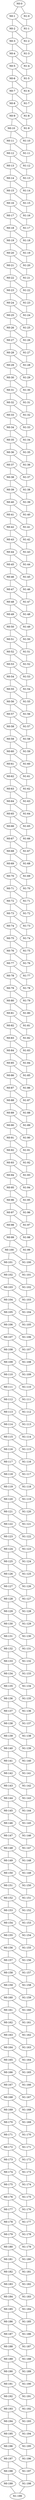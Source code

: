 graph G {
    "N0-0";
    "N0-1";
    "N0-2";
    "N0-3";
    "N0-4";
    "N0-5";
    "N0-6";
    "N0-7";
    "N0-8";
    "N0-9";
    "N0-10";
    "N0-11";
    "N0-12";
    "N0-13";
    "N0-14";
    "N0-15";
    "N0-16";
    "N0-17";
    "N0-18";
    "N0-19";
    "N0-20";
    "N0-21";
    "N0-22";
    "N0-23";
    "N0-24";
    "N0-25";
    "N0-26";
    "N0-27";
    "N0-28";
    "N0-29";
    "N0-30";
    "N0-31";
    "N0-32";
    "N0-33";
    "N0-34";
    "N0-35";
    "N0-36";
    "N0-37";
    "N0-38";
    "N0-39";
    "N0-40";
    "N0-41";
    "N0-42";
    "N0-43";
    "N0-44";
    "N0-45";
    "N0-46";
    "N0-47";
    "N0-48";
    "N0-49";
    "N0-50";
    "N0-51";
    "N0-52";
    "N0-53";
    "N0-54";
    "N0-55";
    "N0-56";
    "N0-57";
    "N0-58";
    "N0-59";
    "N0-60";
    "N0-61";
    "N0-62";
    "N0-63";
    "N0-64";
    "N0-65";
    "N0-66";
    "N0-67";
    "N0-68";
    "N0-69";
    "N0-70";
    "N0-71";
    "N0-72";
    "N0-73";
    "N0-74";
    "N0-75";
    "N0-76";
    "N0-77";
    "N0-78";
    "N0-79";
    "N0-80";
    "N0-81";
    "N0-82";
    "N0-83";
    "N0-84";
    "N0-85";
    "N0-86";
    "N0-87";
    "N0-88";
    "N0-89";
    "N0-90";
    "N0-91";
    "N0-92";
    "N0-93";
    "N0-94";
    "N0-95";
    "N0-96";
    "N0-97";
    "N0-98";
    "N0-99";
    "N0-100";
    "N0-101";
    "N0-102";
    "N0-103";
    "N0-104";
    "N0-105";
    "N0-106";
    "N0-107";
    "N0-108";
    "N0-109";
    "N0-110";
    "N0-111";
    "N0-112";
    "N0-113";
    "N0-114";
    "N0-115";
    "N0-116";
    "N0-117";
    "N0-118";
    "N0-119";
    "N0-120";
    "N0-121";
    "N0-122";
    "N0-123";
    "N0-124";
    "N0-125";
    "N0-126";
    "N0-127";
    "N0-128";
    "N0-129";
    "N0-130";
    "N0-131";
    "N0-132";
    "N0-133";
    "N0-134";
    "N0-135";
    "N0-136";
    "N0-137";
    "N0-138";
    "N0-139";
    "N0-140";
    "N0-141";
    "N0-142";
    "N0-143";
    "N0-144";
    "N0-145";
    "N0-146";
    "N0-147";
    "N0-148";
    "N0-149";
    "N0-150";
    "N0-151";
    "N0-152";
    "N0-153";
    "N0-154";
    "N0-155";
    "N0-156";
    "N0-157";
    "N0-158";
    "N0-159";
    "N0-160";
    "N0-161";
    "N0-162";
    "N0-163";
    "N0-164";
    "N0-165";
    "N0-166";
    "N0-167";
    "N0-168";
    "N0-169";
    "N0-170";
    "N0-171";
    "N0-172";
    "N0-173";
    "N0-174";
    "N0-175";
    "N0-176";
    "N0-177";
    "N0-178";
    "N0-179";
    "N0-180";
    "N0-181";
    "N0-182";
    "N0-183";
    "N0-184";
    "N0-185";
    "N0-186";
    "N0-187";
    "N0-188";
    "N0-189";
    "N0-190";
    "N0-191";
    "N0-192";
    "N0-193";
    "N0-194";
    "N0-195";
    "N0-196";
    "N0-197";
    "N0-198";
    "N0-199";
    "N1-0";
    "N1-1";
    "N1-2";
    "N1-3";
    "N1-4";
    "N1-5";
    "N1-6";
    "N1-7";
    "N1-8";
    "N1-9";
    "N1-10";
    "N1-11";
    "N1-12";
    "N1-13";
    "N1-14";
    "N1-15";
    "N1-16";
    "N1-17";
    "N1-18";
    "N1-19";
    "N1-20";
    "N1-21";
    "N1-22";
    "N1-23";
    "N1-24";
    "N1-25";
    "N1-26";
    "N1-27";
    "N1-28";
    "N1-29";
    "N1-30";
    "N1-31";
    "N1-32";
    "N1-33";
    "N1-34";
    "N1-35";
    "N1-36";
    "N1-37";
    "N1-38";
    "N1-39";
    "N1-40";
    "N1-41";
    "N1-42";
    "N1-43";
    "N1-44";
    "N1-45";
    "N1-46";
    "N1-47";
    "N1-48";
    "N1-49";
    "N1-50";
    "N1-51";
    "N1-52";
    "N1-53";
    "N1-54";
    "N1-55";
    "N1-56";
    "N1-57";
    "N1-58";
    "N1-59";
    "N1-60";
    "N1-61";
    "N1-62";
    "N1-63";
    "N1-64";
    "N1-65";
    "N1-66";
    "N1-67";
    "N1-68";
    "N1-69";
    "N1-70";
    "N1-71";
    "N1-72";
    "N1-73";
    "N1-74";
    "N1-75";
    "N1-76";
    "N1-77";
    "N1-78";
    "N1-79";
    "N1-80";
    "N1-81";
    "N1-82";
    "N1-83";
    "N1-84";
    "N1-85";
    "N1-86";
    "N1-87";
    "N1-88";
    "N1-89";
    "N1-90";
    "N1-91";
    "N1-92";
    "N1-93";
    "N1-94";
    "N1-95";
    "N1-96";
    "N1-97";
    "N1-98";
    "N1-99";
    "N1-100";
    "N1-101";
    "N1-102";
    "N1-103";
    "N1-104";
    "N1-105";
    "N1-106";
    "N1-107";
    "N1-108";
    "N1-109";
    "N1-110";
    "N1-111";
    "N1-112";
    "N1-113";
    "N1-114";
    "N1-115";
    "N1-116";
    "N1-117";
    "N1-118";
    "N1-119";
    "N1-120";
    "N1-121";
    "N1-122";
    "N1-123";
    "N1-124";
    "N1-125";
    "N1-126";
    "N1-127";
    "N1-128";
    "N1-129";
    "N1-130";
    "N1-131";
    "N1-132";
    "N1-133";
    "N1-134";
    "N1-135";
    "N1-136";
    "N1-137";
    "N1-138";
    "N1-139";
    "N1-140";
    "N1-141";
    "N1-142";
    "N1-143";
    "N1-144";
    "N1-145";
    "N1-146";
    "N1-147";
    "N1-148";
    "N1-149";
    "N1-150";
    "N1-151";
    "N1-152";
    "N1-153";
    "N1-154";
    "N1-155";
    "N1-156";
    "N1-157";
    "N1-158";
    "N1-159";
    "N1-160";
    "N1-161";
    "N1-162";
    "N1-163";
    "N1-164";
    "N1-165";
    "N1-166";
    "N1-167";
    "N1-168";
    "N1-169";
    "N1-170";
    "N1-171";
    "N1-172";
    "N1-173";
    "N1-174";
    "N1-175";
    "N1-176";
    "N1-177";
    "N1-178";
    "N1-179";
    "N1-180";
    "N1-181";
    "N1-182";
    "N1-183";
    "N1-184";
    "N1-185";
    "N1-186";
    "N1-187";
    "N1-188";
    "N1-189";
    "N1-190";
    "N1-191";
    "N1-192";
    "N1-193";
    "N1-194";
    "N1-195";
    "N1-196";
    "N1-197";
    "N1-198";
    "N1-199";
    "N0-0" -- "N1-0";
    "N0-0" -- "N0-1";
    "N0-1" -- "N1-1";
    "N0-1" -- "N0-2";
    "N0-2" -- "N1-2";
    "N0-2" -- "N0-3";
    "N0-3" -- "N1-3";
    "N0-3" -- "N0-4";
    "N0-4" -- "N1-4";
    "N0-4" -- "N0-5";
    "N0-5" -- "N1-5";
    "N0-5" -- "N0-6";
    "N0-6" -- "N1-6";
    "N0-6" -- "N0-7";
    "N0-7" -- "N1-7";
    "N0-7" -- "N0-8";
    "N0-8" -- "N1-8";
    "N0-8" -- "N0-9";
    "N0-9" -- "N1-9";
    "N0-9" -- "N0-10";
    "N0-10" -- "N1-10";
    "N0-10" -- "N0-11";
    "N0-11" -- "N1-11";
    "N0-11" -- "N0-12";
    "N0-12" -- "N1-12";
    "N0-12" -- "N0-13";
    "N0-13" -- "N1-13";
    "N0-13" -- "N0-14";
    "N0-14" -- "N1-14";
    "N0-14" -- "N0-15";
    "N0-15" -- "N1-15";
    "N0-15" -- "N0-16";
    "N0-16" -- "N1-16";
    "N0-16" -- "N0-17";
    "N0-17" -- "N1-17";
    "N0-17" -- "N0-18";
    "N0-18" -- "N1-18";
    "N0-18" -- "N0-19";
    "N0-19" -- "N1-19";
    "N0-19" -- "N0-20";
    "N0-20" -- "N1-20";
    "N0-20" -- "N0-21";
    "N0-21" -- "N1-21";
    "N0-21" -- "N0-22";
    "N0-22" -- "N1-22";
    "N0-22" -- "N0-23";
    "N0-23" -- "N1-23";
    "N0-23" -- "N0-24";
    "N0-24" -- "N1-24";
    "N0-24" -- "N0-25";
    "N0-25" -- "N1-25";
    "N0-25" -- "N0-26";
    "N0-26" -- "N1-26";
    "N0-26" -- "N0-27";
    "N0-27" -- "N1-27";
    "N0-27" -- "N0-28";
    "N0-28" -- "N1-28";
    "N0-28" -- "N0-29";
    "N0-29" -- "N1-29";
    "N0-29" -- "N0-30";
    "N0-30" -- "N1-30";
    "N0-30" -- "N0-31";
    "N0-31" -- "N1-31";
    "N0-31" -- "N0-32";
    "N0-32" -- "N1-32";
    "N0-32" -- "N0-33";
    "N0-33" -- "N1-33";
    "N0-33" -- "N0-34";
    "N0-34" -- "N1-34";
    "N0-34" -- "N0-35";
    "N0-35" -- "N1-35";
    "N0-35" -- "N0-36";
    "N0-36" -- "N1-36";
    "N0-36" -- "N0-37";
    "N0-37" -- "N1-37";
    "N0-37" -- "N0-38";
    "N0-38" -- "N1-38";
    "N0-38" -- "N0-39";
    "N0-39" -- "N1-39";
    "N0-39" -- "N0-40";
    "N0-40" -- "N1-40";
    "N0-40" -- "N0-41";
    "N0-41" -- "N1-41";
    "N0-41" -- "N0-42";
    "N0-42" -- "N1-42";
    "N0-42" -- "N0-43";
    "N0-43" -- "N1-43";
    "N0-43" -- "N0-44";
    "N0-44" -- "N1-44";
    "N0-44" -- "N0-45";
    "N0-45" -- "N1-45";
    "N0-45" -- "N0-46";
    "N0-46" -- "N1-46";
    "N0-46" -- "N0-47";
    "N0-47" -- "N1-47";
    "N0-47" -- "N0-48";
    "N0-48" -- "N1-48";
    "N0-48" -- "N0-49";
    "N0-49" -- "N1-49";
    "N0-49" -- "N0-50";
    "N0-50" -- "N1-50";
    "N0-50" -- "N0-51";
    "N0-51" -- "N1-51";
    "N0-51" -- "N0-52";
    "N0-52" -- "N1-52";
    "N0-52" -- "N0-53";
    "N0-53" -- "N1-53";
    "N0-53" -- "N0-54";
    "N0-54" -- "N1-54";
    "N0-54" -- "N0-55";
    "N0-55" -- "N1-55";
    "N0-55" -- "N0-56";
    "N0-56" -- "N1-56";
    "N0-56" -- "N0-57";
    "N0-57" -- "N1-57";
    "N0-57" -- "N0-58";
    "N0-58" -- "N1-58";
    "N0-58" -- "N0-59";
    "N0-59" -- "N1-59";
    "N0-59" -- "N0-60";
    "N0-60" -- "N1-60";
    "N0-60" -- "N0-61";
    "N0-61" -- "N1-61";
    "N0-61" -- "N0-62";
    "N0-62" -- "N1-62";
    "N0-62" -- "N0-63";
    "N0-63" -- "N1-63";
    "N0-63" -- "N0-64";
    "N0-64" -- "N1-64";
    "N0-64" -- "N0-65";
    "N0-65" -- "N1-65";
    "N0-65" -- "N0-66";
    "N0-66" -- "N1-66";
    "N0-66" -- "N0-67";
    "N0-67" -- "N1-67";
    "N0-67" -- "N0-68";
    "N0-68" -- "N1-68";
    "N0-68" -- "N0-69";
    "N0-69" -- "N1-69";
    "N0-69" -- "N0-70";
    "N0-70" -- "N1-70";
    "N0-70" -- "N0-71";
    "N0-71" -- "N1-71";
    "N0-71" -- "N0-72";
    "N0-72" -- "N1-72";
    "N0-72" -- "N0-73";
    "N0-73" -- "N1-73";
    "N0-73" -- "N0-74";
    "N0-74" -- "N1-74";
    "N0-74" -- "N0-75";
    "N0-75" -- "N1-75";
    "N0-75" -- "N0-76";
    "N0-76" -- "N1-76";
    "N0-76" -- "N0-77";
    "N0-77" -- "N1-77";
    "N0-77" -- "N0-78";
    "N0-78" -- "N1-78";
    "N0-78" -- "N0-79";
    "N0-79" -- "N1-79";
    "N0-79" -- "N0-80";
    "N0-80" -- "N1-80";
    "N0-80" -- "N0-81";
    "N0-81" -- "N1-81";
    "N0-81" -- "N0-82";
    "N0-82" -- "N1-82";
    "N0-82" -- "N0-83";
    "N0-83" -- "N1-83";
    "N0-83" -- "N0-84";
    "N0-84" -- "N1-84";
    "N0-84" -- "N0-85";
    "N0-85" -- "N1-85";
    "N0-85" -- "N0-86";
    "N0-86" -- "N1-86";
    "N0-86" -- "N0-87";
    "N0-87" -- "N1-87";
    "N0-87" -- "N0-88";
    "N0-88" -- "N1-88";
    "N0-88" -- "N0-89";
    "N0-89" -- "N1-89";
    "N0-89" -- "N0-90";
    "N0-90" -- "N1-90";
    "N0-90" -- "N0-91";
    "N0-91" -- "N1-91";
    "N0-91" -- "N0-92";
    "N0-92" -- "N1-92";
    "N0-92" -- "N0-93";
    "N0-93" -- "N1-93";
    "N0-93" -- "N0-94";
    "N0-94" -- "N1-94";
    "N0-94" -- "N0-95";
    "N0-95" -- "N1-95";
    "N0-95" -- "N0-96";
    "N0-96" -- "N1-96";
    "N0-96" -- "N0-97";
    "N0-97" -- "N1-97";
    "N0-97" -- "N0-98";
    "N0-98" -- "N1-98";
    "N0-98" -- "N0-99";
    "N0-99" -- "N1-99";
    "N0-99" -- "N0-100";
    "N0-100" -- "N1-100";
    "N0-100" -- "N0-101";
    "N0-101" -- "N1-101";
    "N0-101" -- "N0-102";
    "N0-102" -- "N1-102";
    "N0-102" -- "N0-103";
    "N0-103" -- "N1-103";
    "N0-103" -- "N0-104";
    "N0-104" -- "N1-104";
    "N0-104" -- "N0-105";
    "N0-105" -- "N1-105";
    "N0-105" -- "N0-106";
    "N0-106" -- "N1-106";
    "N0-106" -- "N0-107";
    "N0-107" -- "N1-107";
    "N0-107" -- "N0-108";
    "N0-108" -- "N1-108";
    "N0-108" -- "N0-109";
    "N0-109" -- "N1-109";
    "N0-109" -- "N0-110";
    "N0-110" -- "N1-110";
    "N0-110" -- "N0-111";
    "N0-111" -- "N1-111";
    "N0-111" -- "N0-112";
    "N0-112" -- "N1-112";
    "N0-112" -- "N0-113";
    "N0-113" -- "N1-113";
    "N0-113" -- "N0-114";
    "N0-114" -- "N1-114";
    "N0-114" -- "N0-115";
    "N0-115" -- "N1-115";
    "N0-115" -- "N0-116";
    "N0-116" -- "N1-116";
    "N0-116" -- "N0-117";
    "N0-117" -- "N1-117";
    "N0-117" -- "N0-118";
    "N0-118" -- "N1-118";
    "N0-118" -- "N0-119";
    "N0-119" -- "N1-119";
    "N0-119" -- "N0-120";
    "N0-120" -- "N1-120";
    "N0-120" -- "N0-121";
    "N0-121" -- "N1-121";
    "N0-121" -- "N0-122";
    "N0-122" -- "N1-122";
    "N0-122" -- "N0-123";
    "N0-123" -- "N1-123";
    "N0-123" -- "N0-124";
    "N0-124" -- "N1-124";
    "N0-124" -- "N0-125";
    "N0-125" -- "N1-125";
    "N0-125" -- "N0-126";
    "N0-126" -- "N1-126";
    "N0-126" -- "N0-127";
    "N0-127" -- "N1-127";
    "N0-127" -- "N0-128";
    "N0-128" -- "N1-128";
    "N0-128" -- "N0-129";
    "N0-129" -- "N1-129";
    "N0-129" -- "N0-130";
    "N0-130" -- "N1-130";
    "N0-130" -- "N0-131";
    "N0-131" -- "N1-131";
    "N0-131" -- "N0-132";
    "N0-132" -- "N1-132";
    "N0-132" -- "N0-133";
    "N0-133" -- "N1-133";
    "N0-133" -- "N0-134";
    "N0-134" -- "N1-134";
    "N0-134" -- "N0-135";
    "N0-135" -- "N1-135";
    "N0-135" -- "N0-136";
    "N0-136" -- "N1-136";
    "N0-136" -- "N0-137";
    "N0-137" -- "N1-137";
    "N0-137" -- "N0-138";
    "N0-138" -- "N1-138";
    "N0-138" -- "N0-139";
    "N0-139" -- "N1-139";
    "N0-139" -- "N0-140";
    "N0-140" -- "N1-140";
    "N0-140" -- "N0-141";
    "N0-141" -- "N1-141";
    "N0-141" -- "N0-142";
    "N0-142" -- "N1-142";
    "N0-142" -- "N0-143";
    "N0-143" -- "N1-143";
    "N0-143" -- "N0-144";
    "N0-144" -- "N1-144";
    "N0-144" -- "N0-145";
    "N0-145" -- "N1-145";
    "N0-145" -- "N0-146";
    "N0-146" -- "N1-146";
    "N0-146" -- "N0-147";
    "N0-147" -- "N1-147";
    "N0-147" -- "N0-148";
    "N0-148" -- "N1-148";
    "N0-148" -- "N0-149";
    "N0-149" -- "N1-149";
    "N0-149" -- "N0-150";
    "N0-150" -- "N1-150";
    "N0-150" -- "N0-151";
    "N0-151" -- "N1-151";
    "N0-151" -- "N0-152";
    "N0-152" -- "N1-152";
    "N0-152" -- "N0-153";
    "N0-153" -- "N1-153";
    "N0-153" -- "N0-154";
    "N0-154" -- "N1-154";
    "N0-154" -- "N0-155";
    "N0-155" -- "N1-155";
    "N0-155" -- "N0-156";
    "N0-156" -- "N1-156";
    "N0-156" -- "N0-157";
    "N0-157" -- "N1-157";
    "N0-157" -- "N0-158";
    "N0-158" -- "N1-158";
    "N0-158" -- "N0-159";
    "N0-159" -- "N1-159";
    "N0-159" -- "N0-160";
    "N0-160" -- "N1-160";
    "N0-160" -- "N0-161";
    "N0-161" -- "N1-161";
    "N0-161" -- "N0-162";
    "N0-162" -- "N1-162";
    "N0-162" -- "N0-163";
    "N0-163" -- "N1-163";
    "N0-163" -- "N0-164";
    "N0-164" -- "N1-164";
    "N0-164" -- "N0-165";
    "N0-165" -- "N1-165";
    "N0-165" -- "N0-166";
    "N0-166" -- "N1-166";
    "N0-166" -- "N0-167";
    "N0-167" -- "N1-167";
    "N0-167" -- "N0-168";
    "N0-168" -- "N1-168";
    "N0-168" -- "N0-169";
    "N0-169" -- "N1-169";
    "N0-169" -- "N0-170";
    "N0-170" -- "N1-170";
    "N0-170" -- "N0-171";
    "N0-171" -- "N1-171";
    "N0-171" -- "N0-172";
    "N0-172" -- "N1-172";
    "N0-172" -- "N0-173";
    "N0-173" -- "N1-173";
    "N0-173" -- "N0-174";
    "N0-174" -- "N1-174";
    "N0-174" -- "N0-175";
    "N0-175" -- "N1-175";
    "N0-175" -- "N0-176";
    "N0-176" -- "N1-176";
    "N0-176" -- "N0-177";
    "N0-177" -- "N1-177";
    "N0-177" -- "N0-178";
    "N0-178" -- "N1-178";
    "N0-178" -- "N0-179";
    "N0-179" -- "N1-179";
    "N0-179" -- "N0-180";
    "N0-180" -- "N1-180";
    "N0-180" -- "N0-181";
    "N0-181" -- "N1-181";
    "N0-181" -- "N0-182";
    "N0-182" -- "N1-182";
    "N0-182" -- "N0-183";
    "N0-183" -- "N1-183";
    "N0-183" -- "N0-184";
    "N0-184" -- "N1-184";
    "N0-184" -- "N0-185";
    "N0-185" -- "N1-185";
    "N0-185" -- "N0-186";
    "N0-186" -- "N1-186";
    "N0-186" -- "N0-187";
    "N0-187" -- "N1-187";
    "N0-187" -- "N0-188";
    "N0-188" -- "N1-188";
    "N0-188" -- "N0-189";
    "N0-189" -- "N1-189";
    "N0-189" -- "N0-190";
    "N0-190" -- "N1-190";
    "N0-190" -- "N0-191";
    "N0-191" -- "N1-191";
    "N0-191" -- "N0-192";
    "N0-192" -- "N1-192";
    "N0-192" -- "N0-193";
    "N0-193" -- "N1-193";
    "N0-193" -- "N0-194";
    "N0-194" -- "N1-194";
    "N0-194" -- "N0-195";
    "N0-195" -- "N1-195";
    "N0-195" -- "N0-196";
    "N0-196" -- "N1-196";
    "N0-196" -- "N0-197";
    "N0-197" -- "N1-197";
    "N0-197" -- "N0-198";
    "N0-198" -- "N1-198";
    "N0-198" -- "N0-199";
    "N0-199" -- "N1-199";
    "N1-0" -- "N1-1";
    "N1-1" -- "N1-2";
    "N1-2" -- "N1-3";
    "N1-3" -- "N1-4";
    "N1-4" -- "N1-5";
    "N1-5" -- "N1-6";
    "N1-6" -- "N1-7";
    "N1-7" -- "N1-8";
    "N1-8" -- "N1-9";
    "N1-9" -- "N1-10";
    "N1-10" -- "N1-11";
    "N1-11" -- "N1-12";
    "N1-12" -- "N1-13";
    "N1-13" -- "N1-14";
    "N1-14" -- "N1-15";
    "N1-15" -- "N1-16";
    "N1-16" -- "N1-17";
    "N1-17" -- "N1-18";
    "N1-18" -- "N1-19";
    "N1-19" -- "N1-20";
    "N1-20" -- "N1-21";
    "N1-21" -- "N1-22";
    "N1-22" -- "N1-23";
    "N1-23" -- "N1-24";
    "N1-24" -- "N1-25";
    "N1-25" -- "N1-26";
    "N1-26" -- "N1-27";
    "N1-27" -- "N1-28";
    "N1-28" -- "N1-29";
    "N1-29" -- "N1-30";
    "N1-30" -- "N1-31";
    "N1-31" -- "N1-32";
    "N1-32" -- "N1-33";
    "N1-33" -- "N1-34";
    "N1-34" -- "N1-35";
    "N1-35" -- "N1-36";
    "N1-36" -- "N1-37";
    "N1-37" -- "N1-38";
    "N1-38" -- "N1-39";
    "N1-39" -- "N1-40";
    "N1-40" -- "N1-41";
    "N1-41" -- "N1-42";
    "N1-42" -- "N1-43";
    "N1-43" -- "N1-44";
    "N1-44" -- "N1-45";
    "N1-45" -- "N1-46";
    "N1-46" -- "N1-47";
    "N1-47" -- "N1-48";
    "N1-48" -- "N1-49";
    "N1-49" -- "N1-50";
    "N1-50" -- "N1-51";
    "N1-51" -- "N1-52";
    "N1-52" -- "N1-53";
    "N1-53" -- "N1-54";
    "N1-54" -- "N1-55";
    "N1-55" -- "N1-56";
    "N1-56" -- "N1-57";
    "N1-57" -- "N1-58";
    "N1-58" -- "N1-59";
    "N1-59" -- "N1-60";
    "N1-60" -- "N1-61";
    "N1-61" -- "N1-62";
    "N1-62" -- "N1-63";
    "N1-63" -- "N1-64";
    "N1-64" -- "N1-65";
    "N1-65" -- "N1-66";
    "N1-66" -- "N1-67";
    "N1-67" -- "N1-68";
    "N1-68" -- "N1-69";
    "N1-69" -- "N1-70";
    "N1-70" -- "N1-71";
    "N1-71" -- "N1-72";
    "N1-72" -- "N1-73";
    "N1-73" -- "N1-74";
    "N1-74" -- "N1-75";
    "N1-75" -- "N1-76";
    "N1-76" -- "N1-77";
    "N1-77" -- "N1-78";
    "N1-78" -- "N1-79";
    "N1-79" -- "N1-80";
    "N1-80" -- "N1-81";
    "N1-81" -- "N1-82";
    "N1-82" -- "N1-83";
    "N1-83" -- "N1-84";
    "N1-84" -- "N1-85";
    "N1-85" -- "N1-86";
    "N1-86" -- "N1-87";
    "N1-87" -- "N1-88";
    "N1-88" -- "N1-89";
    "N1-89" -- "N1-90";
    "N1-90" -- "N1-91";
    "N1-91" -- "N1-92";
    "N1-92" -- "N1-93";
    "N1-93" -- "N1-94";
    "N1-94" -- "N1-95";
    "N1-95" -- "N1-96";
    "N1-96" -- "N1-97";
    "N1-97" -- "N1-98";
    "N1-98" -- "N1-99";
    "N1-99" -- "N1-100";
    "N1-100" -- "N1-101";
    "N1-101" -- "N1-102";
    "N1-102" -- "N1-103";
    "N1-103" -- "N1-104";
    "N1-104" -- "N1-105";
    "N1-105" -- "N1-106";
    "N1-106" -- "N1-107";
    "N1-107" -- "N1-108";
    "N1-108" -- "N1-109";
    "N1-109" -- "N1-110";
    "N1-110" -- "N1-111";
    "N1-111" -- "N1-112";
    "N1-112" -- "N1-113";
    "N1-113" -- "N1-114";
    "N1-114" -- "N1-115";
    "N1-115" -- "N1-116";
    "N1-116" -- "N1-117";
    "N1-117" -- "N1-118";
    "N1-118" -- "N1-119";
    "N1-119" -- "N1-120";
    "N1-120" -- "N1-121";
    "N1-121" -- "N1-122";
    "N1-122" -- "N1-123";
    "N1-123" -- "N1-124";
    "N1-124" -- "N1-125";
    "N1-125" -- "N1-126";
    "N1-126" -- "N1-127";
    "N1-127" -- "N1-128";
    "N1-128" -- "N1-129";
    "N1-129" -- "N1-130";
    "N1-130" -- "N1-131";
    "N1-131" -- "N1-132";
    "N1-132" -- "N1-133";
    "N1-133" -- "N1-134";
    "N1-134" -- "N1-135";
    "N1-135" -- "N1-136";
    "N1-136" -- "N1-137";
    "N1-137" -- "N1-138";
    "N1-138" -- "N1-139";
    "N1-139" -- "N1-140";
    "N1-140" -- "N1-141";
    "N1-141" -- "N1-142";
    "N1-142" -- "N1-143";
    "N1-143" -- "N1-144";
    "N1-144" -- "N1-145";
    "N1-145" -- "N1-146";
    "N1-146" -- "N1-147";
    "N1-147" -- "N1-148";
    "N1-148" -- "N1-149";
    "N1-149" -- "N1-150";
    "N1-150" -- "N1-151";
    "N1-151" -- "N1-152";
    "N1-152" -- "N1-153";
    "N1-153" -- "N1-154";
    "N1-154" -- "N1-155";
    "N1-155" -- "N1-156";
    "N1-156" -- "N1-157";
    "N1-157" -- "N1-158";
    "N1-158" -- "N1-159";
    "N1-159" -- "N1-160";
    "N1-160" -- "N1-161";
    "N1-161" -- "N1-162";
    "N1-162" -- "N1-163";
    "N1-163" -- "N1-164";
    "N1-164" -- "N1-165";
    "N1-165" -- "N1-166";
    "N1-166" -- "N1-167";
    "N1-167" -- "N1-168";
    "N1-168" -- "N1-169";
    "N1-169" -- "N1-170";
    "N1-170" -- "N1-171";
    "N1-171" -- "N1-172";
    "N1-172" -- "N1-173";
    "N1-173" -- "N1-174";
    "N1-174" -- "N1-175";
    "N1-175" -- "N1-176";
    "N1-176" -- "N1-177";
    "N1-177" -- "N1-178";
    "N1-178" -- "N1-179";
    "N1-179" -- "N1-180";
    "N1-180" -- "N1-181";
    "N1-181" -- "N1-182";
    "N1-182" -- "N1-183";
    "N1-183" -- "N1-184";
    "N1-184" -- "N1-185";
    "N1-185" -- "N1-186";
    "N1-186" -- "N1-187";
    "N1-187" -- "N1-188";
    "N1-188" -- "N1-189";
    "N1-189" -- "N1-190";
    "N1-190" -- "N1-191";
    "N1-191" -- "N1-192";
    "N1-192" -- "N1-193";
    "N1-193" -- "N1-194";
    "N1-194" -- "N1-195";
    "N1-195" -- "N1-196";
    "N1-196" -- "N1-197";
    "N1-197" -- "N1-198";
    "N1-198" -- "N1-199";
}
